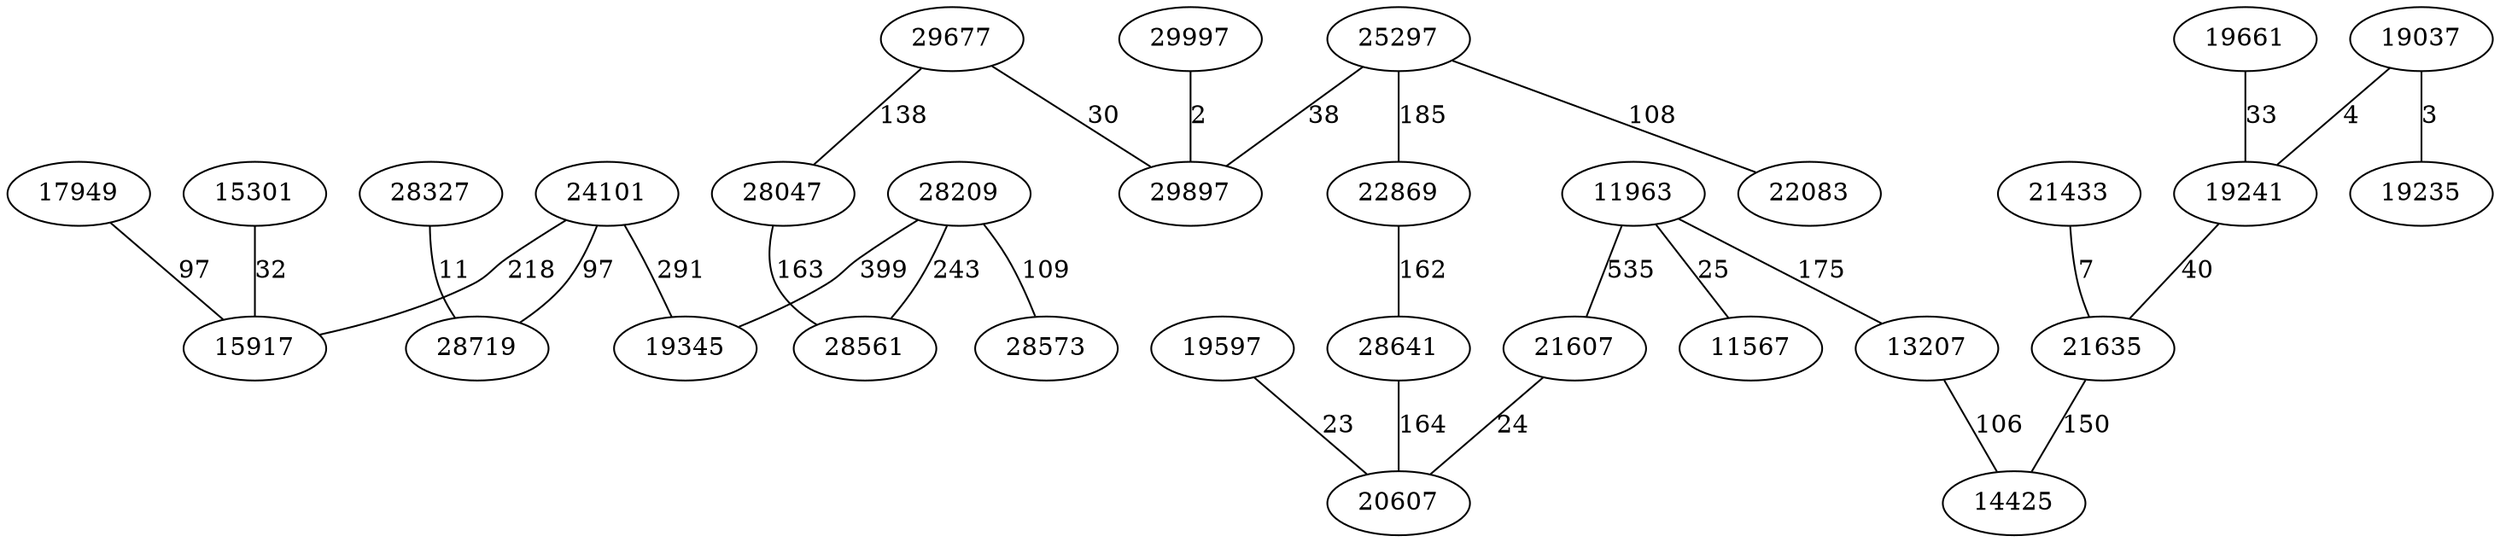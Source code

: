 graph chemin {

	28209 -- 19345 [label=399]
	28209 -- 28573 [label=109]
	28209 -- 28561 [label=243]
	15301 -- 15917 [label=32]
	11963 -- 13207 [label=175]
	11963 -- 11567 [label=25]
	11963 -- 21607 [label=535]
	21433 -- 21635 [label=7]
	29677 -- 28047 [label=138]
	29677 -- 29897 [label=30]
	25297 -- 22869 [label=185]
	25297 -- 29897 [label=38]
	25297 -- 22083 [label=108]
	19037 -- 19235 [label=3]
	19037 -- 19241 [label=4]
	22869 -- 28641 [label=162]
	29997 -- 29897 [label=2]
	28327 -- 28719 [label=11]
	19661 -- 19241 [label=33]
	13207 -- 14425 [label=106]
	19597 -- 20607 [label=23]
	17949 -- 15917 [label=97]
	19241 -- 21635 [label=40]
	21635 -- 14425 [label=150]
	24101 -- 19345 [label=291]
	24101 -- 28719 [label=97]
	24101 -- 15917 [label=218]
	28047 -- 28561 [label=163]
	21607 -- 20607 [label=24]
	28641 -- 20607 [label=164]

}
